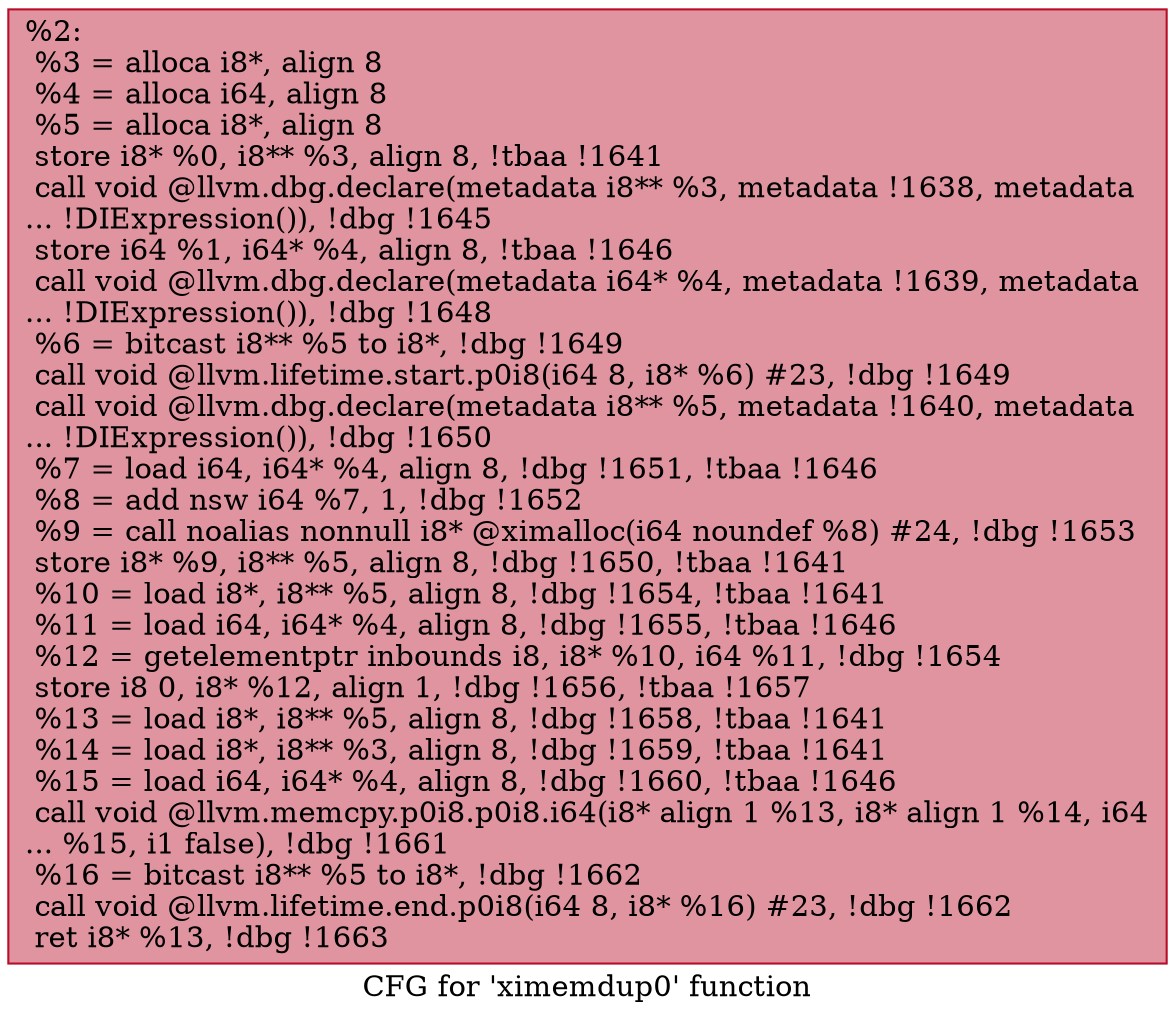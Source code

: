 digraph "CFG for 'ximemdup0' function" {
	label="CFG for 'ximemdup0' function";

	Node0x18a8460 [shape=record,color="#b70d28ff", style=filled, fillcolor="#b70d2870",label="{%2:\l  %3 = alloca i8*, align 8\l  %4 = alloca i64, align 8\l  %5 = alloca i8*, align 8\l  store i8* %0, i8** %3, align 8, !tbaa !1641\l  call void @llvm.dbg.declare(metadata i8** %3, metadata !1638, metadata\l... !DIExpression()), !dbg !1645\l  store i64 %1, i64* %4, align 8, !tbaa !1646\l  call void @llvm.dbg.declare(metadata i64* %4, metadata !1639, metadata\l... !DIExpression()), !dbg !1648\l  %6 = bitcast i8** %5 to i8*, !dbg !1649\l  call void @llvm.lifetime.start.p0i8(i64 8, i8* %6) #23, !dbg !1649\l  call void @llvm.dbg.declare(metadata i8** %5, metadata !1640, metadata\l... !DIExpression()), !dbg !1650\l  %7 = load i64, i64* %4, align 8, !dbg !1651, !tbaa !1646\l  %8 = add nsw i64 %7, 1, !dbg !1652\l  %9 = call noalias nonnull i8* @ximalloc(i64 noundef %8) #24, !dbg !1653\l  store i8* %9, i8** %5, align 8, !dbg !1650, !tbaa !1641\l  %10 = load i8*, i8** %5, align 8, !dbg !1654, !tbaa !1641\l  %11 = load i64, i64* %4, align 8, !dbg !1655, !tbaa !1646\l  %12 = getelementptr inbounds i8, i8* %10, i64 %11, !dbg !1654\l  store i8 0, i8* %12, align 1, !dbg !1656, !tbaa !1657\l  %13 = load i8*, i8** %5, align 8, !dbg !1658, !tbaa !1641\l  %14 = load i8*, i8** %3, align 8, !dbg !1659, !tbaa !1641\l  %15 = load i64, i64* %4, align 8, !dbg !1660, !tbaa !1646\l  call void @llvm.memcpy.p0i8.p0i8.i64(i8* align 1 %13, i8* align 1 %14, i64\l... %15, i1 false), !dbg !1661\l  %16 = bitcast i8** %5 to i8*, !dbg !1662\l  call void @llvm.lifetime.end.p0i8(i64 8, i8* %16) #23, !dbg !1662\l  ret i8* %13, !dbg !1663\l}"];
}
